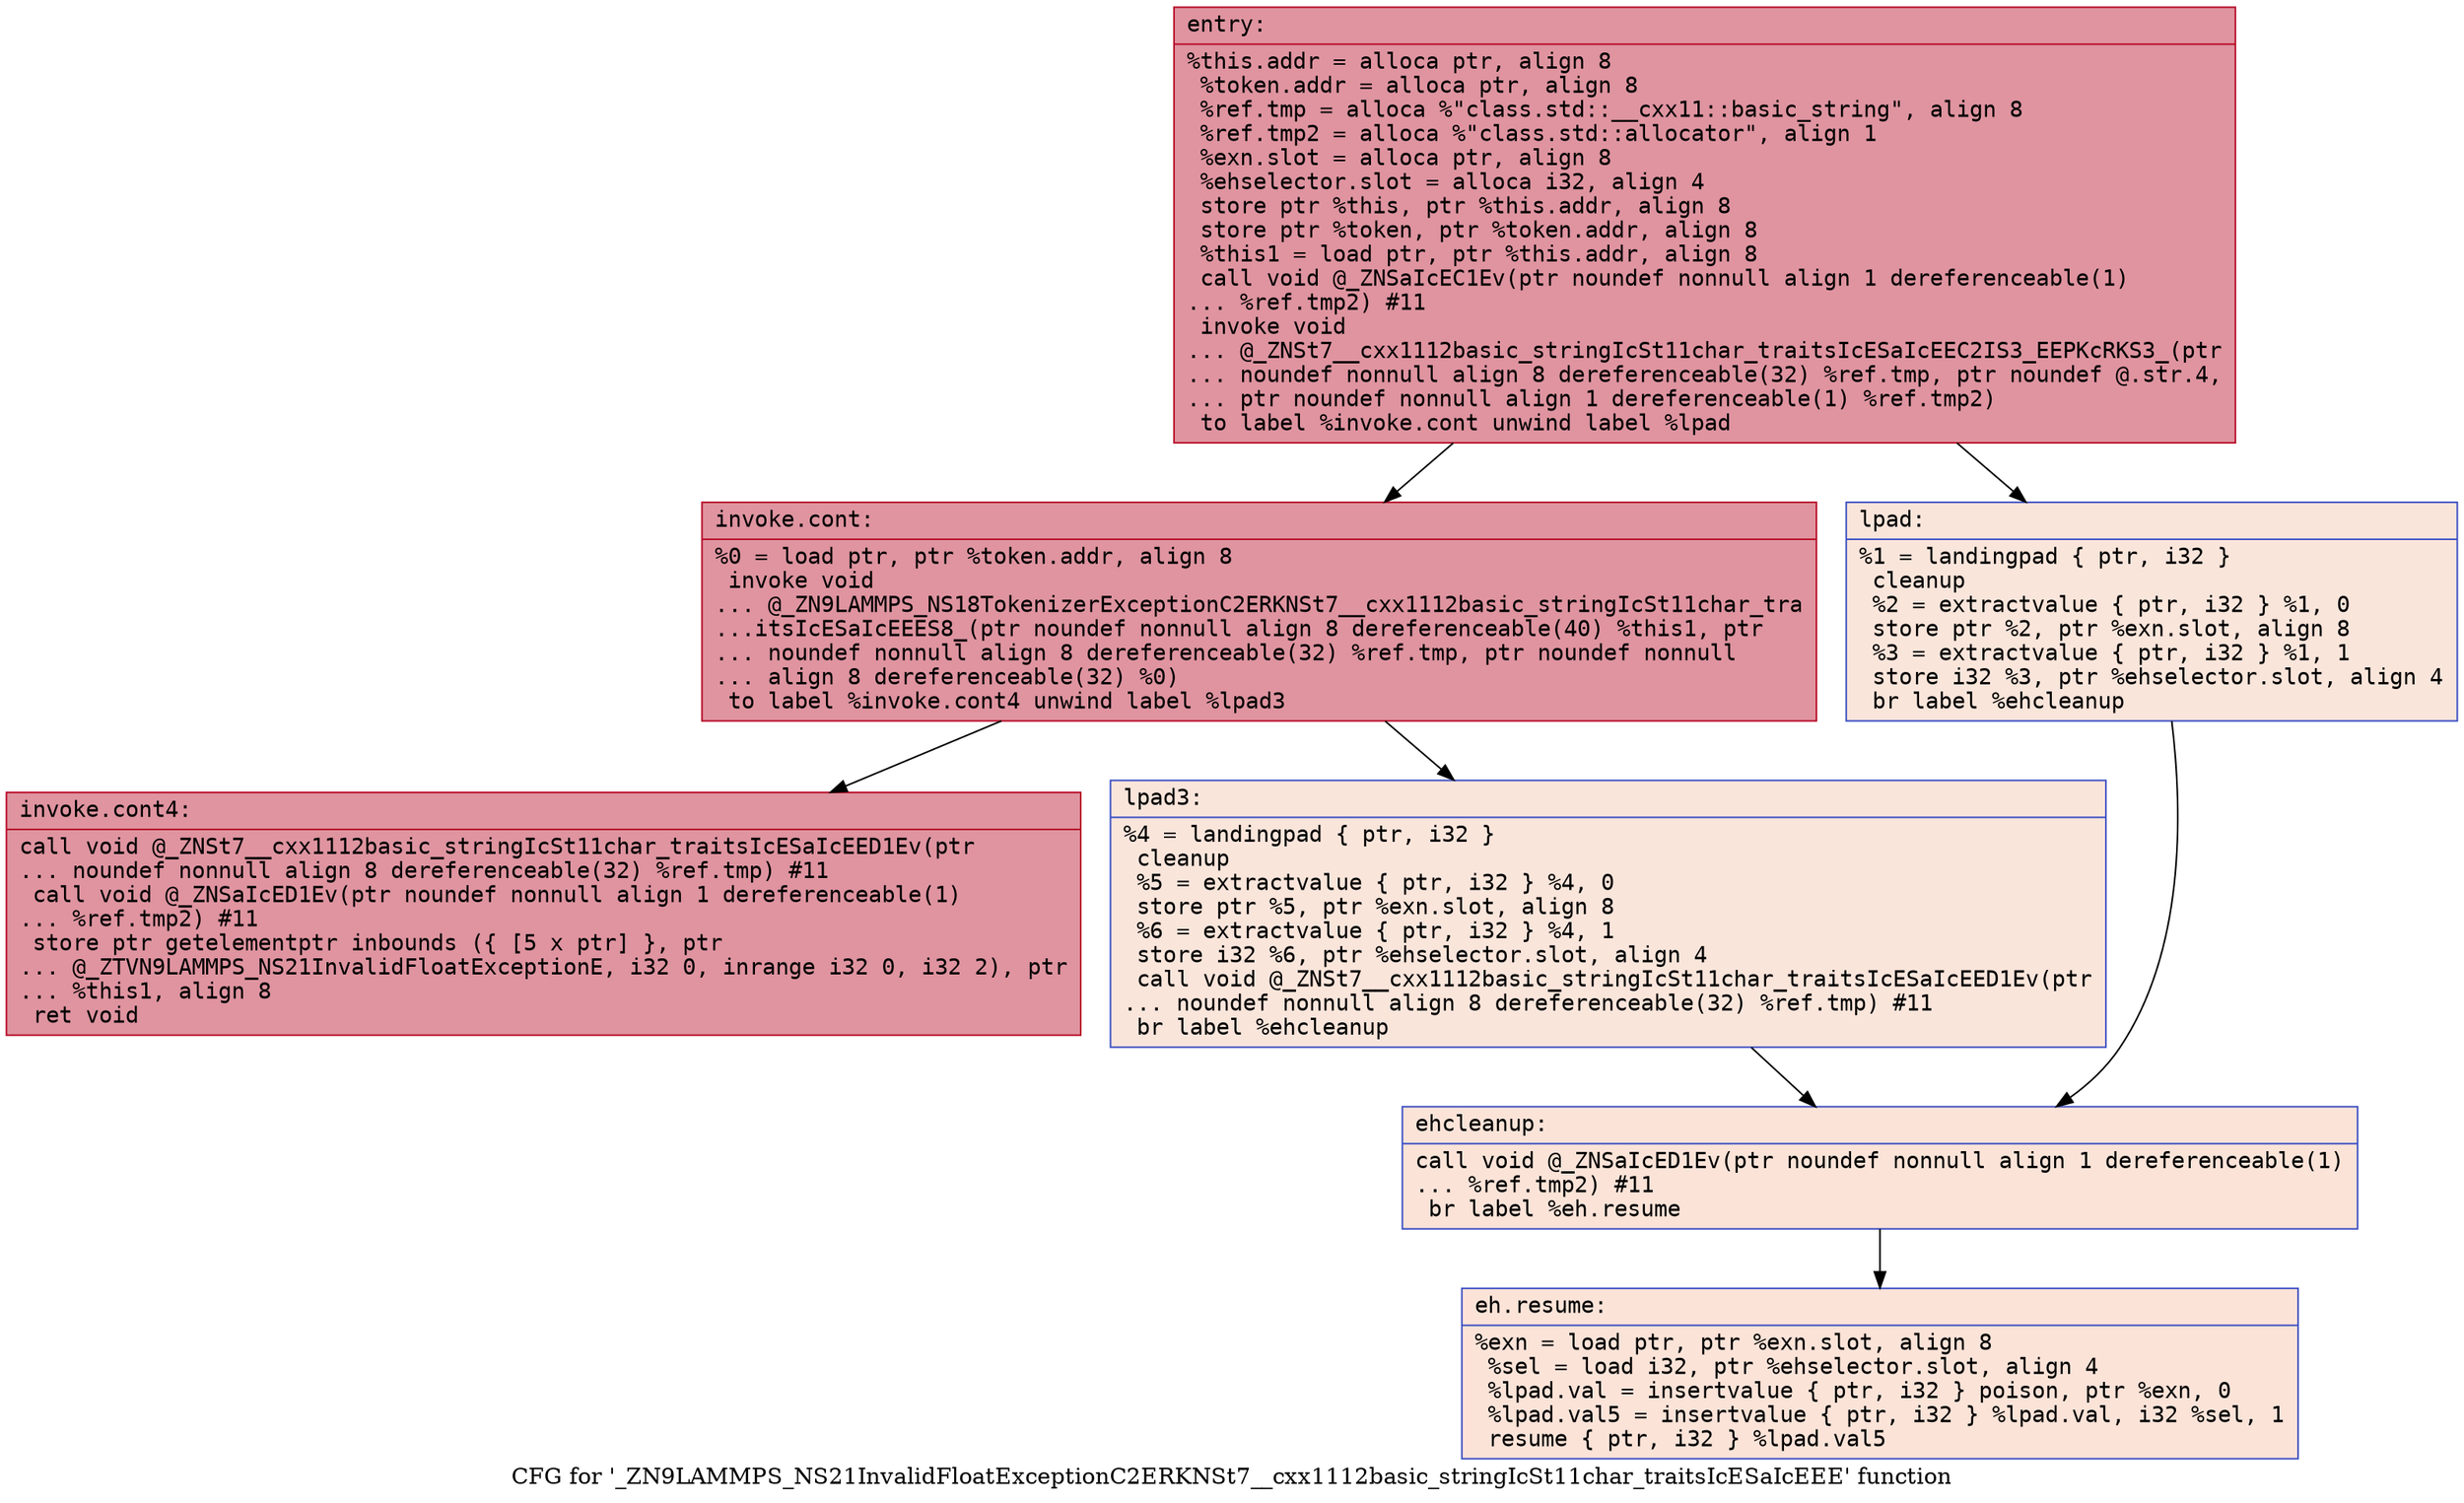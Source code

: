 digraph "CFG for '_ZN9LAMMPS_NS21InvalidFloatExceptionC2ERKNSt7__cxx1112basic_stringIcSt11char_traitsIcESaIcEEE' function" {
	label="CFG for '_ZN9LAMMPS_NS21InvalidFloatExceptionC2ERKNSt7__cxx1112basic_stringIcSt11char_traitsIcESaIcEEE' function";

	Node0x55ce20bf40e0 [shape=record,color="#b70d28ff", style=filled, fillcolor="#b70d2870" fontname="Courier",label="{entry:\l|  %this.addr = alloca ptr, align 8\l  %token.addr = alloca ptr, align 8\l  %ref.tmp = alloca %\"class.std::__cxx11::basic_string\", align 8\l  %ref.tmp2 = alloca %\"class.std::allocator\", align 1\l  %exn.slot = alloca ptr, align 8\l  %ehselector.slot = alloca i32, align 4\l  store ptr %this, ptr %this.addr, align 8\l  store ptr %token, ptr %token.addr, align 8\l  %this1 = load ptr, ptr %this.addr, align 8\l  call void @_ZNSaIcEC1Ev(ptr noundef nonnull align 1 dereferenceable(1)\l... %ref.tmp2) #11\l  invoke void\l... @_ZNSt7__cxx1112basic_stringIcSt11char_traitsIcESaIcEEC2IS3_EEPKcRKS3_(ptr\l... noundef nonnull align 8 dereferenceable(32) %ref.tmp, ptr noundef @.str.4,\l... ptr noundef nonnull align 1 dereferenceable(1) %ref.tmp2)\l          to label %invoke.cont unwind label %lpad\l}"];
	Node0x55ce20bf40e0 -> Node0x55ce20bf47d0[tooltip="entry -> invoke.cont\nProbability 100.00%" ];
	Node0x55ce20bf40e0 -> Node0x55ce20bf4850[tooltip="entry -> lpad\nProbability 0.00%" ];
	Node0x55ce20bf47d0 [shape=record,color="#b70d28ff", style=filled, fillcolor="#b70d2870" fontname="Courier",label="{invoke.cont:\l|  %0 = load ptr, ptr %token.addr, align 8\l  invoke void\l... @_ZN9LAMMPS_NS18TokenizerExceptionC2ERKNSt7__cxx1112basic_stringIcSt11char_tra\l...itsIcESaIcEEES8_(ptr noundef nonnull align 8 dereferenceable(40) %this1, ptr\l... noundef nonnull align 8 dereferenceable(32) %ref.tmp, ptr noundef nonnull\l... align 8 dereferenceable(32) %0)\l          to label %invoke.cont4 unwind label %lpad3\l}"];
	Node0x55ce20bf47d0 -> Node0x55ce20bf4780[tooltip="invoke.cont -> invoke.cont4\nProbability 100.00%" ];
	Node0x55ce20bf47d0 -> Node0x55ce20bf3fc0[tooltip="invoke.cont -> lpad3\nProbability 0.00%" ];
	Node0x55ce20bf4780 [shape=record,color="#b70d28ff", style=filled, fillcolor="#b70d2870" fontname="Courier",label="{invoke.cont4:\l|  call void @_ZNSt7__cxx1112basic_stringIcSt11char_traitsIcESaIcEED1Ev(ptr\l... noundef nonnull align 8 dereferenceable(32) %ref.tmp) #11\l  call void @_ZNSaIcED1Ev(ptr noundef nonnull align 1 dereferenceable(1)\l... %ref.tmp2) #11\l  store ptr getelementptr inbounds (\{ [5 x ptr] \}, ptr\l... @_ZTVN9LAMMPS_NS21InvalidFloatExceptionE, i32 0, inrange i32 0, i32 2), ptr\l... %this1, align 8\l  ret void\l}"];
	Node0x55ce20bf4850 [shape=record,color="#3d50c3ff", style=filled, fillcolor="#f4c5ad70" fontname="Courier",label="{lpad:\l|  %1 = landingpad \{ ptr, i32 \}\l          cleanup\l  %2 = extractvalue \{ ptr, i32 \} %1, 0\l  store ptr %2, ptr %exn.slot, align 8\l  %3 = extractvalue \{ ptr, i32 \} %1, 1\l  store i32 %3, ptr %ehselector.slot, align 4\l  br label %ehcleanup\l}"];
	Node0x55ce20bf4850 -> Node0x55ce20bf53f0[tooltip="lpad -> ehcleanup\nProbability 100.00%" ];
	Node0x55ce20bf3fc0 [shape=record,color="#3d50c3ff", style=filled, fillcolor="#f4c5ad70" fontname="Courier",label="{lpad3:\l|  %4 = landingpad \{ ptr, i32 \}\l          cleanup\l  %5 = extractvalue \{ ptr, i32 \} %4, 0\l  store ptr %5, ptr %exn.slot, align 8\l  %6 = extractvalue \{ ptr, i32 \} %4, 1\l  store i32 %6, ptr %ehselector.slot, align 4\l  call void @_ZNSt7__cxx1112basic_stringIcSt11char_traitsIcESaIcEED1Ev(ptr\l... noundef nonnull align 8 dereferenceable(32) %ref.tmp) #11\l  br label %ehcleanup\l}"];
	Node0x55ce20bf3fc0 -> Node0x55ce20bf53f0[tooltip="lpad3 -> ehcleanup\nProbability 100.00%" ];
	Node0x55ce20bf53f0 [shape=record,color="#3d50c3ff", style=filled, fillcolor="#f6bfa670" fontname="Courier",label="{ehcleanup:\l|  call void @_ZNSaIcED1Ev(ptr noundef nonnull align 1 dereferenceable(1)\l... %ref.tmp2) #11\l  br label %eh.resume\l}"];
	Node0x55ce20bf53f0 -> Node0x55ce20bf5910[tooltip="ehcleanup -> eh.resume\nProbability 100.00%" ];
	Node0x55ce20bf5910 [shape=record,color="#3d50c3ff", style=filled, fillcolor="#f6bfa670" fontname="Courier",label="{eh.resume:\l|  %exn = load ptr, ptr %exn.slot, align 8\l  %sel = load i32, ptr %ehselector.slot, align 4\l  %lpad.val = insertvalue \{ ptr, i32 \} poison, ptr %exn, 0\l  %lpad.val5 = insertvalue \{ ptr, i32 \} %lpad.val, i32 %sel, 1\l  resume \{ ptr, i32 \} %lpad.val5\l}"];
}
